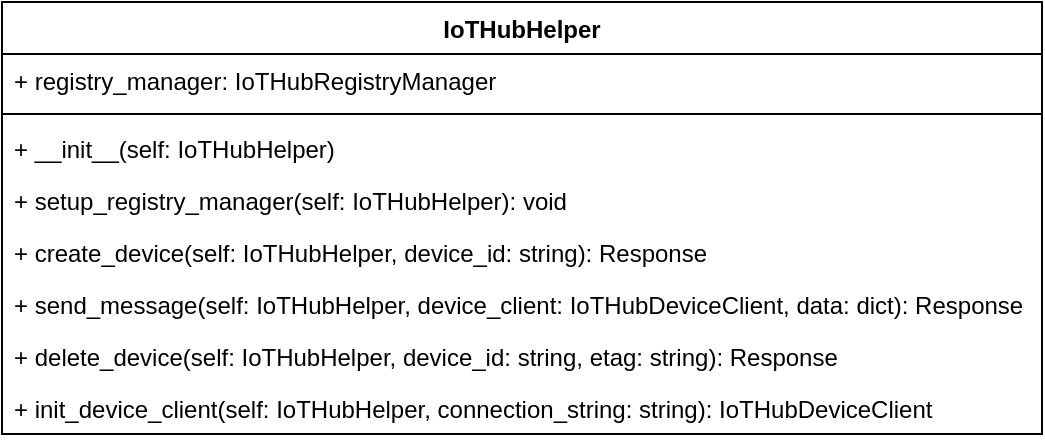 <mxfile>
    <diagram id="2dsgK63F2PEX6WX1Zvsz" name="Page-1">
        <mxGraphModel dx="984" dy="969" grid="1" gridSize="10" guides="1" tooltips="1" connect="1" arrows="1" fold="1" page="1" pageScale="1" pageWidth="827" pageHeight="1169" math="0" shadow="0">
            <root>
                <mxCell id="0"/>
                <mxCell id="1" parent="0"/>
                <mxCell id="18" value="IoTHubHelper" style="swimlane;fontStyle=1;align=center;verticalAlign=top;childLayout=stackLayout;horizontal=1;startSize=26;horizontalStack=0;resizeParent=1;resizeParentMax=0;resizeLast=0;collapsible=1;marginBottom=0;" vertex="1" parent="1">
                    <mxGeometry x="40" y="40" width="520" height="216" as="geometry"/>
                </mxCell>
                <mxCell id="19" value="+ registry_manager: IoTHubRegistryManager" style="text;strokeColor=none;fillColor=none;align=left;verticalAlign=top;spacingLeft=4;spacingRight=4;overflow=hidden;rotatable=0;points=[[0,0.5],[1,0.5]];portConstraint=eastwest;" vertex="1" parent="18">
                    <mxGeometry y="26" width="520" height="26" as="geometry"/>
                </mxCell>
                <mxCell id="20" value="" style="line;strokeWidth=1;fillColor=none;align=left;verticalAlign=middle;spacingTop=-1;spacingLeft=3;spacingRight=3;rotatable=0;labelPosition=right;points=[];portConstraint=eastwest;strokeColor=inherit;" vertex="1" parent="18">
                    <mxGeometry y="52" width="520" height="8" as="geometry"/>
                </mxCell>
                <mxCell id="3" value="+ __init__(self: IoTHubHelper)" style="text;strokeColor=none;fillColor=none;align=left;verticalAlign=top;spacingLeft=4;spacingRight=4;overflow=hidden;rotatable=0;points=[[0,0.5],[1,0.5]];portConstraint=eastwest;" vertex="1" parent="18">
                    <mxGeometry y="60" width="520" height="26" as="geometry"/>
                </mxCell>
                <mxCell id="9" value="+ setup_registry_manager(self: IoTHubHelper): void" style="text;strokeColor=none;fillColor=none;align=left;verticalAlign=top;spacingLeft=4;spacingRight=4;overflow=hidden;rotatable=0;points=[[0,0.5],[1,0.5]];portConstraint=eastwest;" vertex="1" parent="18">
                    <mxGeometry y="86" width="520" height="26" as="geometry"/>
                </mxCell>
                <mxCell id="4" value="+ create_device(self: IoTHubHelper, device_id: string): Response " style="text;strokeColor=none;fillColor=none;align=left;verticalAlign=top;spacingLeft=4;spacingRight=4;overflow=hidden;rotatable=0;points=[[0,0.5],[1,0.5]];portConstraint=eastwest;" vertex="1" parent="18">
                    <mxGeometry y="112" width="520" height="26" as="geometry"/>
                </mxCell>
                <mxCell id="7" value="+ send_message(self: IoTHubHelper, device_client: IoTHubDeviceClient, data: dict): Response" style="text;strokeColor=none;fillColor=none;align=left;verticalAlign=top;spacingLeft=4;spacingRight=4;overflow=hidden;rotatable=0;points=[[0,0.5],[1,0.5]];portConstraint=eastwest;" vertex="1" parent="18">
                    <mxGeometry y="138" width="520" height="26" as="geometry"/>
                </mxCell>
                <mxCell id="5" value="+ delete_device(self: IoTHubHelper, device_id: string, etag: string): Response" style="text;strokeColor=none;fillColor=none;align=left;verticalAlign=top;spacingLeft=4;spacingRight=4;overflow=hidden;rotatable=0;points=[[0,0.5],[1,0.5]];portConstraint=eastwest;" vertex="1" parent="18">
                    <mxGeometry y="164" width="520" height="26" as="geometry"/>
                </mxCell>
                <mxCell id="6" value="+ init_device_client(self: IoTHubHelper, connection_string: string): IoTHubDeviceClient" style="text;strokeColor=none;fillColor=none;align=left;verticalAlign=top;spacingLeft=4;spacingRight=4;overflow=hidden;rotatable=0;points=[[0,0.5],[1,0.5]];portConstraint=eastwest;" vertex="1" parent="18">
                    <mxGeometry y="190" width="520" height="26" as="geometry"/>
                </mxCell>
            </root>
        </mxGraphModel>
    </diagram>
</mxfile>